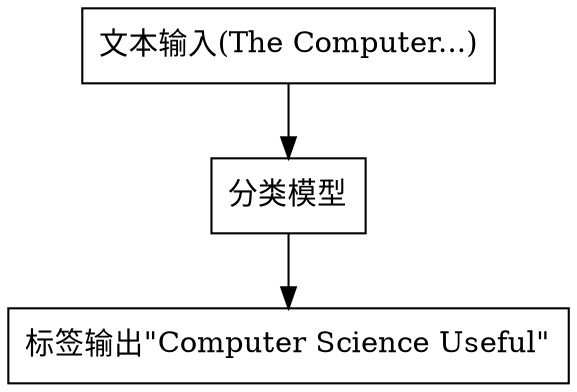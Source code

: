 digraph G{
    size = "1024, 768";//图片大小
    dpi = 300;
	
    node[shape=box, color=black, style=unfilled];

	text[label="文本输入(The Computer...)"]
	model[label="分类模型"]
	tags[label="标签输出\"Computer Science Useful\""]
	
	text->model->tags;
}
